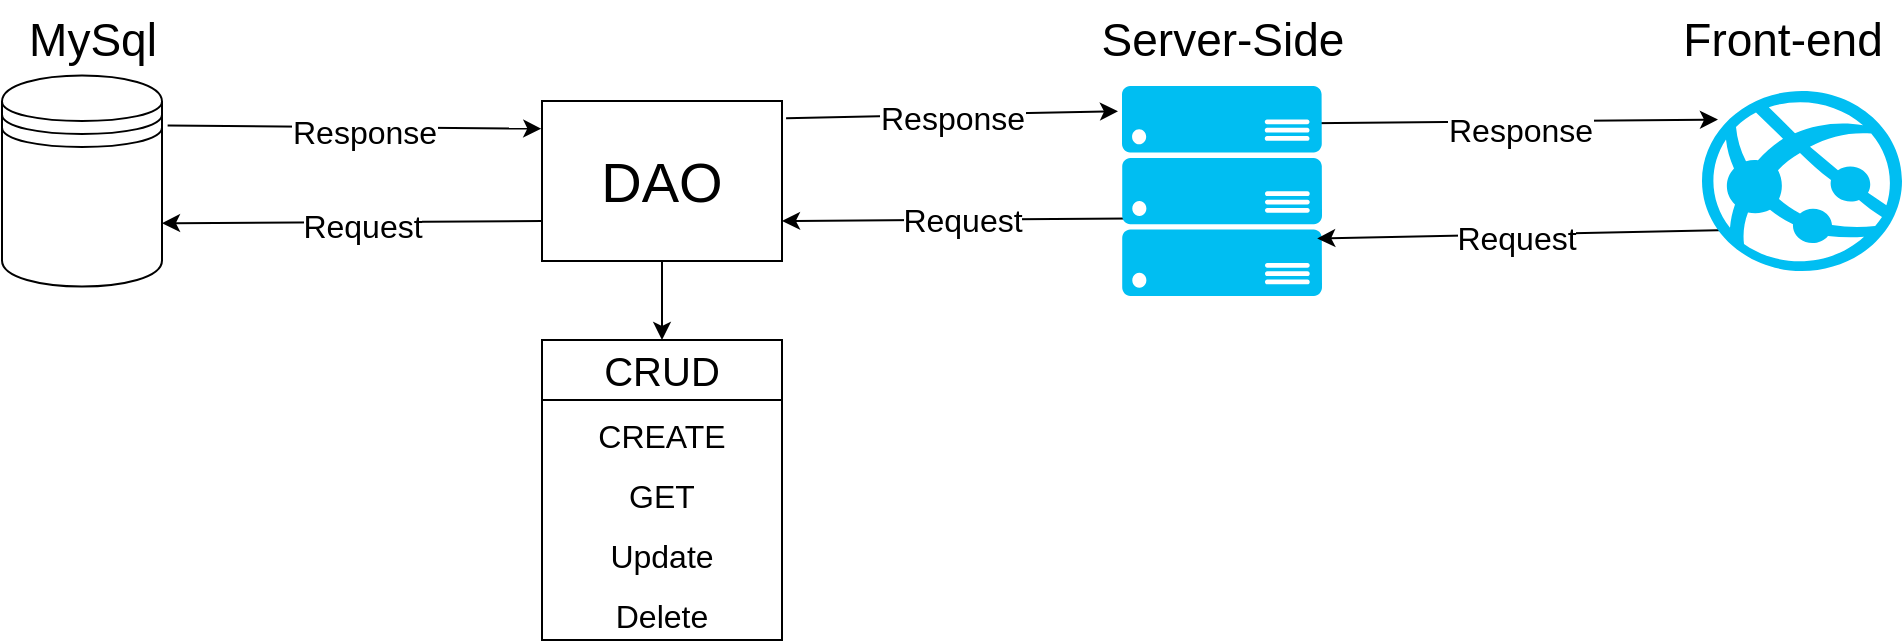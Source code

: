 <mxfile>
    <diagram id="ong-ozYKf1M1Rq0QTrRj" name="Page-1">
        <mxGraphModel dx="2110" dy="605" grid="1" gridSize="10" guides="1" tooltips="1" connect="1" arrows="1" fold="1" page="1" pageScale="1" pageWidth="850" pageHeight="1100" math="0" shadow="0">
            <root>
                <mxCell id="0"/>
                <mxCell id="1" parent="0"/>
                <mxCell id="15" style="edgeStyle=none;html=1;fontSize=23;" edge="1" parent="1" source="2" target="11">
                    <mxGeometry relative="1" as="geometry"/>
                </mxCell>
                <mxCell id="28" style="edgeStyle=none;html=1;entryX=1;entryY=0.7;entryDx=0;entryDy=0;fontSize=23;exitX=0;exitY=0.75;exitDx=0;exitDy=0;" edge="1" parent="1" source="2" target="26">
                    <mxGeometry relative="1" as="geometry"/>
                </mxCell>
                <mxCell id="44" value="&lt;font style=&quot;font-size: 16px;&quot;&gt;Request&lt;/font&gt;" style="edgeLabel;html=1;align=center;verticalAlign=middle;resizable=0;points=[];fontSize=18;" vertex="1" connectable="0" parent="28">
                    <mxGeometry x="-0.22" y="2" relative="1" as="geometry">
                        <mxPoint x="-16" as="offset"/>
                    </mxGeometry>
                </mxCell>
                <mxCell id="30" value="&lt;font style=&quot;font-size: 16px;&quot;&gt;Response&lt;/font&gt;" style="edgeStyle=none;html=1;entryX=-0.02;entryY=0.12;entryDx=0;entryDy=0;entryPerimeter=0;fontSize=23;exitX=1.017;exitY=0.108;exitDx=0;exitDy=0;exitPerimeter=0;" edge="1" parent="1" source="2" target="8">
                    <mxGeometry relative="1" as="geometry"/>
                </mxCell>
                <mxCell id="2" value="&lt;font style=&quot;font-size: 28px;&quot;&gt;DAO&lt;/font&gt;" style="rounded=0;whiteSpace=wrap;html=1;" vertex="1" parent="1">
                    <mxGeometry x="180" y="100.5" width="120" height="80" as="geometry"/>
                </mxCell>
                <mxCell id="31" style="edgeStyle=none;html=1;entryX=1;entryY=0.75;entryDx=0;entryDy=0;fontSize=23;exitX=0.038;exitY=0.631;exitDx=0;exitDy=0;exitPerimeter=0;" edge="1" parent="1" source="8" target="2">
                    <mxGeometry relative="1" as="geometry"/>
                </mxCell>
                <mxCell id="42" value="&lt;font style=&quot;font-size: 16px;&quot;&gt;Request&lt;/font&gt;" style="edgeLabel;html=1;align=center;verticalAlign=middle;resizable=0;points=[];fontSize=18;" vertex="1" connectable="0" parent="31">
                    <mxGeometry x="-0.357" relative="1" as="geometry">
                        <mxPoint x="-28" as="offset"/>
                    </mxGeometry>
                </mxCell>
                <mxCell id="37" style="edgeStyle=none;html=1;entryX=0.08;entryY=0.159;entryDx=0;entryDy=0;entryPerimeter=0;fontSize=23;exitX=0.94;exitY=0.177;exitDx=0;exitDy=0;exitPerimeter=0;" edge="1" parent="1" source="8" target="34">
                    <mxGeometry relative="1" as="geometry"/>
                </mxCell>
                <mxCell id="41" value="&lt;font style=&quot;font-size: 16px;&quot;&gt;Response&lt;/font&gt;" style="edgeLabel;html=1;align=center;verticalAlign=middle;resizable=0;points=[];fontSize=23;" vertex="1" connectable="0" parent="37">
                    <mxGeometry x="0.182" y="-2" relative="1" as="geometry">
                        <mxPoint x="-16" as="offset"/>
                    </mxGeometry>
                </mxCell>
                <mxCell id="8" value="" style="verticalLabelPosition=bottom;html=1;verticalAlign=top;align=center;strokeColor=none;fillColor=#00BEF2;shape=mxgraph.azure.server_rack;fontSize=23;" vertex="1" parent="1">
                    <mxGeometry x="470" y="93" width="100" height="105" as="geometry"/>
                </mxCell>
                <mxCell id="11" value="&lt;font style=&quot;font-size: 20px;&quot;&gt;CRUD&lt;/font&gt;" style="swimlane;fontStyle=0;childLayout=stackLayout;horizontal=1;startSize=30;horizontalStack=0;resizeParent=1;resizeParentMax=0;resizeLast=0;collapsible=1;marginBottom=0;whiteSpace=wrap;html=1;fontSize=23;" vertex="1" parent="1">
                    <mxGeometry x="180" y="220" width="120" height="150" as="geometry"/>
                </mxCell>
                <mxCell id="12" value="&lt;font style=&quot;font-size: 16px;&quot;&gt;CREATE&lt;/font&gt;" style="text;strokeColor=none;fillColor=none;align=center;verticalAlign=middle;spacingLeft=4;spacingRight=4;overflow=hidden;points=[[0,0.5],[1,0.5]];portConstraint=eastwest;rotatable=0;whiteSpace=wrap;html=1;fontSize=23;" vertex="1" parent="11">
                    <mxGeometry y="30" width="120" height="30" as="geometry"/>
                </mxCell>
                <mxCell id="13" value="&lt;font style=&quot;font-size: 16px;&quot;&gt;GET&lt;/font&gt;" style="text;strokeColor=none;fillColor=none;align=center;verticalAlign=middle;spacingLeft=4;spacingRight=4;overflow=hidden;points=[[0,0.5],[1,0.5]];portConstraint=eastwest;rotatable=0;whiteSpace=wrap;html=1;fontSize=23;" vertex="1" parent="11">
                    <mxGeometry y="60" width="120" height="30" as="geometry"/>
                </mxCell>
                <mxCell id="14" value="&lt;font style=&quot;font-size: 16px;&quot;&gt;Update&lt;/font&gt;" style="text;strokeColor=none;fillColor=none;align=center;verticalAlign=middle;spacingLeft=4;spacingRight=4;overflow=hidden;points=[[0,0.5],[1,0.5]];portConstraint=eastwest;rotatable=0;whiteSpace=wrap;html=1;fontSize=23;" vertex="1" parent="11">
                    <mxGeometry y="90" width="120" height="30" as="geometry"/>
                </mxCell>
                <mxCell id="16" value="&lt;font style=&quot;font-size: 16px;&quot;&gt;Delete&lt;/font&gt;" style="text;strokeColor=none;fillColor=none;align=center;verticalAlign=middle;spacingLeft=4;spacingRight=4;overflow=hidden;points=[[0,0.5],[1,0.5]];portConstraint=eastwest;rotatable=0;whiteSpace=wrap;html=1;fontSize=23;" vertex="1" parent="11">
                    <mxGeometry y="120" width="120" height="30" as="geometry"/>
                </mxCell>
                <mxCell id="18" value="MySql" style="text;html=1;align=center;verticalAlign=middle;resizable=0;points=[];autosize=1;strokeColor=none;fillColor=none;fontSize=23;" vertex="1" parent="1">
                    <mxGeometry x="-90" y="50" width="90" height="40" as="geometry"/>
                </mxCell>
                <mxCell id="20" value="Server-Side" style="text;html=1;align=center;verticalAlign=middle;resizable=0;points=[];autosize=1;strokeColor=none;fillColor=none;fontSize=23;" vertex="1" parent="1">
                    <mxGeometry x="450" y="50" width="140" height="40" as="geometry"/>
                </mxCell>
                <mxCell id="23" value="Front-end" style="text;html=1;align=center;verticalAlign=middle;resizable=0;points=[];autosize=1;strokeColor=none;fillColor=none;fontSize=23;" vertex="1" parent="1">
                    <mxGeometry x="740" y="50" width="120" height="40" as="geometry"/>
                </mxCell>
                <mxCell id="29" style="edgeStyle=none;html=1;entryX=-0.003;entryY=0.173;entryDx=0;entryDy=0;entryPerimeter=0;fontSize=23;exitX=1.035;exitY=0.237;exitDx=0;exitDy=0;exitPerimeter=0;" edge="1" parent="1" source="26" target="2">
                    <mxGeometry relative="1" as="geometry"/>
                </mxCell>
                <mxCell id="43" value="&lt;font style=&quot;font-size: 16px;&quot;&gt;Response&lt;/font&gt;" style="edgeLabel;html=1;align=center;verticalAlign=middle;resizable=0;points=[];fontSize=18;" vertex="1" connectable="0" parent="29">
                    <mxGeometry x="0.277" y="-2" relative="1" as="geometry">
                        <mxPoint x="-22" as="offset"/>
                    </mxGeometry>
                </mxCell>
                <mxCell id="26" value="" style="shape=datastore;whiteSpace=wrap;html=1;fontSize=23;" vertex="1" parent="1">
                    <mxGeometry x="-90" y="87.75" width="80" height="105.5" as="geometry"/>
                </mxCell>
                <mxCell id="38" style="edgeStyle=none;html=1;entryX=0.976;entryY=0.726;entryDx=0;entryDy=0;entryPerimeter=0;fontSize=23;exitX=0.14;exitY=0.772;exitDx=0;exitDy=0;exitPerimeter=0;" edge="1" parent="1" source="34" target="8">
                    <mxGeometry relative="1" as="geometry"/>
                </mxCell>
                <mxCell id="40" value="&lt;font style=&quot;font-size: 16px;&quot;&gt;Request&lt;/font&gt;" style="edgeLabel;html=1;align=center;verticalAlign=middle;resizable=0;points=[];fontSize=23;" vertex="1" connectable="0" parent="38">
                    <mxGeometry x="-0.338" relative="1" as="geometry">
                        <mxPoint x="-39" as="offset"/>
                    </mxGeometry>
                </mxCell>
                <mxCell id="34" value="" style="verticalLabelPosition=bottom;html=1;verticalAlign=top;align=center;strokeColor=none;fillColor=#00BEF2;shape=mxgraph.azure.azure_website;pointerEvents=1;fontSize=23;" vertex="1" parent="1">
                    <mxGeometry x="760" y="95.5" width="100" height="90" as="geometry"/>
                </mxCell>
            </root>
        </mxGraphModel>
    </diagram>
</mxfile>